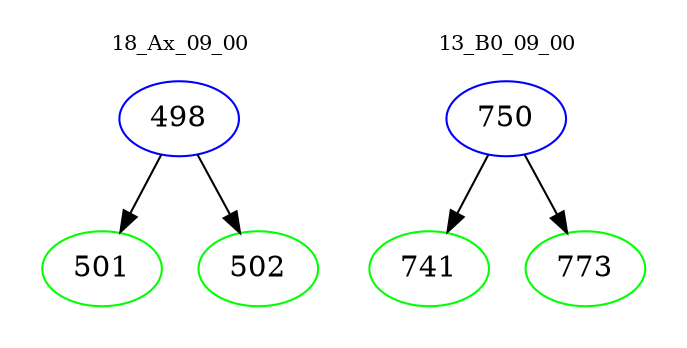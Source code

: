 digraph{
subgraph cluster_0 {
color = white
label = "18_Ax_09_00";
fontsize=10;
T0_498 [label="498", color="blue"]
T0_498 -> T0_501 [color="black"]
T0_501 [label="501", color="green"]
T0_498 -> T0_502 [color="black"]
T0_502 [label="502", color="green"]
}
subgraph cluster_1 {
color = white
label = "13_B0_09_00";
fontsize=10;
T1_750 [label="750", color="blue"]
T1_750 -> T1_741 [color="black"]
T1_741 [label="741", color="green"]
T1_750 -> T1_773 [color="black"]
T1_773 [label="773", color="green"]
}
}
